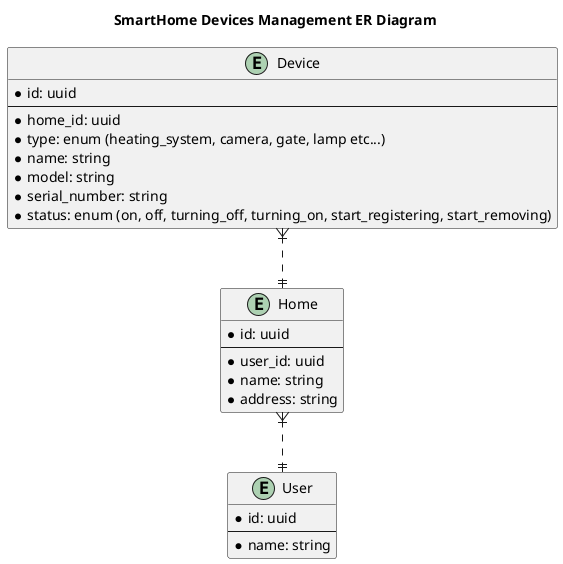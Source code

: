 @startuml
title SmartHome Devices Management ER Diagram

top to bottom direction

entity Device {
  * id: uuid
  --
  * home_id: uuid
  * type: enum (heating_system, camera, gate, lamp etc...)
  * name: string
  * model: string
  * serial_number: string
  * status: enum (on, off, turning_off, turning_on, start_registering, start_removing)
}

entity Home {
  * id: uuid
  --
  * user_id: uuid
  * name: string
  * address: string
}

entity User {
  * id: uuid
  --
  * name: string
}

Home }|..|| User
Device }|..|| Home
@enduml